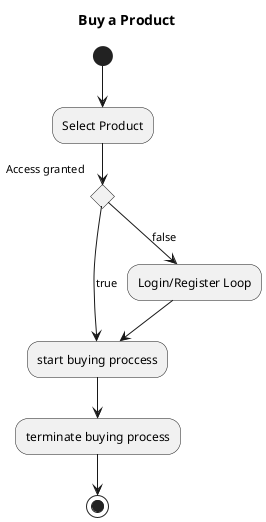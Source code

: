 @startuml
title Buy a Product

(*) --> "Select Product"

if "Access granted" then
  ->[true] "start buying proccess"
  --> "terminate buying process"
  --> (*)

else
  -down->[false] "Login/Register Loop"
  --> "start buying proccess"
endif

@enduml
